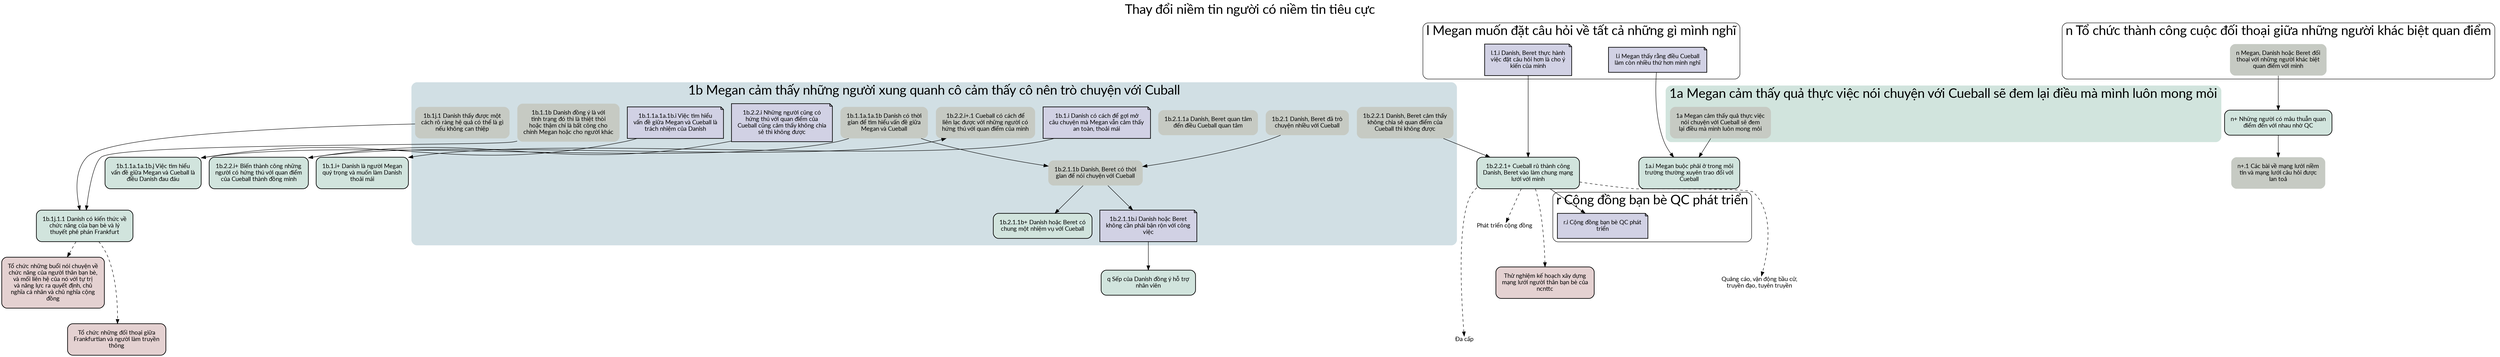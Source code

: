 digraph Ytuongtothon {
	graph [fontname=Lato,
		fontsize=30,
		label="Thay đổi niềm tin người có niềm tin tiêu cực",
		labelloc=t,
		overlap=false,
		sep=10,
		style=rounded
	];
	node [fillcolor="#c6cac3",
		fontname=Lato,
		margin=0.2,
		penwidth=1.5,
		shape=plaintext,
		style="filled, rounded"
	];
	edge [penwidth=1,
		style=""
	];
	subgraph cluster_branch_1b {
		graph [color="#D1DFE4",
			label="1b Megan cảm thấy những người xung quanh cô cảm thấy cô nên trò chuyện với Cuball",
			style="filled, rounded"
		];
		"1b.2.2.i+.1 Cueball có cách để liên lạc được với những người có hứng thú với quan điểm của mình"	[label="1b.2.2.i+.1 Cueball có cách để\nliên lạc được với những người có\nhứng thú với quan điểm của mình",
			penwidth=""];
		"1b.2.2.1 Danish, Beret cảm thấy không chia sẻ quan điểm của Cueball thì không được"	[label="1b.2.2.1 Danish, Beret cảm thấy\nkhông chia sẻ quan điểm của\nCueball thì không được",
			penwidth=""];
		"1b.2.1.1a Danish, Beret quan tâm đến điều Cueball quan tâm"	[label="1b.2.1.1a Danish, Beret quan tâm\nđến điều Cueball quan tâm",
			penwidth=""];
		"1b.2.1.1b Danish, Beret có thời gian để nói chuyện với Cueball"	[label="1b.2.1.1b Danish, Beret có thời\ngian để nói chuyện với Cueball",
			penwidth=""];
		"1b.2.1 Danish, Beret đã trò chuyện nhiều với Cueball"	[label="1b.2.1 Danish, Beret đã trò\nchuyện nhiều với Cueball",
			penwidth=""];
		"1b.1j.1 Danish thấy được một cách rõ ràng hệ quả có thể là gì nếu không can thiệp"	[label="1b.1j.1 Danish thấy được một\ncách rõ ràng hệ quả có thể là gì\nnếu không can thiệp",
			penwidth=""];
		"1b.1.1a.1a.1b Danish có thời gian để tìm hiểu vấn đề giữa Megan và Cueball"	[label="1b.1.1a.1a.1b Danish có thời\ngian để tìm hiểu vấn đề giữa\nMegan và Cueball",
			penwidth=""];
		"1b.1.1b Danish đồng ý là với tình trạng đó thì là thiệt thòi hoặc thậm chí là bất công cho chính Megan \
hoặc cho người khác"	[label="1b.1.1b Danish đồng ý là với\ntình trạng đó thì là thiệt thòi\nhoặc thậm chí là bất công cho\nchính Megan \
hoặc cho người khác",
			penwidth=""];
		"1b.2.1.1b+ Danish hoặc Beret có chung một nhiệm vụ với Cueball"	[fillcolor="#D1E4DD",
			label="1b.2.1.1b+ Danish hoặc Beret có\nchung một nhiệm vụ với Cueball",
			shape=box];
		"1b.2.2.i Những người cũng có hứng thú với quan điểm của Cueball cũng cảm thấy không chia sẻ thì không \
được"	[fillcolor="#D1D1E4",
			label="1b.2.2.i Những người cũng có\nhứng thú với quan điểm của\nCueball cũng cảm thấy không chia\nsẻ thì không \
được",
			shape=note];
		"1b.2.1.1b.i Danish hoặc Beret không cần phải bận rộn với công việc"	[fillcolor="#D1D1E4",
			label="1b.2.1.1b.i Danish hoặc Beret\nkhông cần phải bận rộn với công\nviệc",
			shape=note];
		"1b.1.1a.1a.1b.i Việc tìm hiểu vấn đề giữa Megan và Cueball là trách nhiệm của Danish"	[fillcolor="#D1D1E4",
			label="1b.1.1a.1a.1b.i Việc tìm hiểu\nvấn đề giữa Megan và Cueball là\ntrách nhiệm của Danish",
			shape=note];
		"1b.1.i Danish có cách để gợi mở câu chuyện mà Megan vẫn cảm thấy an toàn, thoải mái"	[fillcolor="#D1D1E4",
			label="1b.1.i Danish có cách để gợi mở\ncâu chuyện mà Megan vẫn cảm thấy\nan toàn, thoải mái",
			shape=note];
	}
	subgraph cluster_branch_1a {
		graph [color="#D1E4DD",
			label="1a Megan cảm thấy quả thực việc nói chuyện với Cueball sẽ đem lại điều mà mình luôn mong mỏi",
			style="filled, rounded"
		];
		"1a Megan cảm thấy quả thực việc nói chuyện với Cueball sẽ đem lại điều mà mình luôn mong mỏi"	[label="1a Megan cảm thấy quả thực việc\nnói chuyện với Cueball sẽ đem\nlại điều mà mình luôn mong mỏi",
			penwidth=""];
	}
	subgraph cluster_branch_l {
		graph [label="l Megan muốn đặt câu hỏi về tất cả những gì mình nghĩ"];
		"l.1.i Danish, Beret thực hành việc đặt câu hỏi hơn là cho ý kiến của mình"	[fillcolor="#D1D1E4",
			label="l.1.i Danish, Beret thực hành\nviệc đặt câu hỏi hơn là cho ý\nkiến của mình",
			shape=note];
		"l.i Megan thấy rằng điều Cueball làm còn nhiều thứ hơn mình nghĩ"	[fillcolor="#D1D1E4",
			label="l.i Megan thấy rằng điều Cueball\nlàm còn nhiều thứ hơn mình nghĩ",
			shape=note];
	}
	subgraph cluster_branch_r {
		graph [label="r Cộng đồng bạn bè QC phát triển"];
		"r.i Cộng đồng bạn bè QC phát triển"	[fillcolor="#D1D1E4",
			label="r.i Cộng đồng bạn bè QC phát\ntriển",
			shape=note];
	}
	subgraph cluster_branch_m {
		graph [label="m Những Megan trong friendlist QC sẽ làm điều tương tự"];
	}
	subgraph cluster_branch_p {
		graph [label="p Tổ chức thành công các buổi nói chuyện của người có chuyên môn"];
	}
	subgraph cluster_branch_i {
		graph [label="i Megan dám nói rằng \"tôi sẽ không để nỗi sợ chi phối mình\""];
	}
	subgraph cluster_branch_q {
		graph [label="q Các chủ doanh nghiệp đồng ý hỗ trợ nhân viên"];
	}
	subgraph cluster_branch_o {
		graph [label="o Tổ chức thành công những buổi chia sẻ vòng tròn"];
	}
	subgraph cluster_branch_k {
		graph [label="k Megan nghe được các câu chuyện của những người tương tự hoàn cảnh của mình"];
	}
	subgraph cluster_branch_n {
		graph [label="n Tổ chức thành công cuộc đối thoại giữa những người khác biệt quan điểm"];
		"n Megan, Danish hoặc Beret đối thoại với những người khác biệt quan điểm với mình"	[label="n Megan, Danish hoặc Beret đối\nthoại với những người khác biệt\nquan điểm với mình",
			penwidth=""];
	}
	subgraph cluster_branch_j {
		graph [label="j Megan sẽ không dựa vào cảm xúc để biện minh cho hành động của mình"];
	}
	"n+.1 Các bài về mạng lưới niềm tin và mạng lưới câu hỏi được lan toả"	[label="n+.1 Các bài về mạng lưới niềm\ntin và mạng lưới câu hỏi được\nlan toả",
		penwidth=""];
	"n+ Những người có mâu thuẫn quan điểm đến với nhau nhờ QC"	[fillcolor="#D1E4DD",
		label="n+ Những người có mâu thuẫn quan\nđiểm đến với nhau nhờ QC",
		shape=box];
	"n Megan, Danish hoặc Beret đối thoại với những người khác biệt quan điểm với mình" -> "n+ Những người có mâu thuẫn quan điểm đến với nhau nhờ QC"	[minlen=1];
	"1b.2.2.1+ Cueball rủ thành công Danish, Beret vào làm chung mạng lưới với mình"	[fillcolor="#D1E4DD",
		label="1b.2.2.1+ Cueball rủ thành công\nDanish, Beret vào làm chung mạng\nlưới với mình",
		shape=box];
	"1b.2.2.1 Danish, Beret cảm thấy không chia sẻ quan điểm của Cueball thì không được" -> "1b.2.2.1+ Cueball rủ thành công Danish, Beret vào làm chung mạng lưới với mình"	[minlen=1];
	"1b.2.1.1b Danish, Beret có thời gian để nói chuyện với Cueball" -> "1b.2.1.1b+ Danish hoặc Beret có chung một nhiệm vụ với Cueball"	[minlen=1];
	"1b.2.1.1b Danish, Beret có thời gian để nói chuyện với Cueball" -> "1b.2.1.1b.i Danish hoặc Beret không cần phải bận rộn với công việc";
	"1b.2.1 Danish, Beret đã trò chuyện nhiều với Cueball" -> "1b.2.1.1b Danish, Beret có thời gian để nói chuyện với Cueball"	[minlen=1];
	"1b.1j.1.1 Danish có kiến thức về chức năng của bạn bè và lý thuyết phê phán Frankfurt"	[fillcolor="#D1E4DD",
		label="1b.1j.1.1 Danish có kiến thức về\nchức năng của bạn bè và lý\nthuyết phê phán Frankfurt",
		shape=box];
	"1b.1j.1 Danish thấy được một cách rõ ràng hệ quả có thể là gì nếu không can thiệp" -> "1b.1j.1.1 Danish có kiến thức về chức năng của bạn bè và lý thuyết phê phán Frankfurt"	[minlen=1];
	"1b.1.1a.1a.1b Danish có thời gian để tìm hiểu vấn đề giữa Megan và Cueball" -> "1b.2.1.1b Danish, Beret có thời gian để nói chuyện với Cueball";
	"1b.1.1a.1a.1b.j Việc tìm hiểu vấn đề giữa Megan và Cueball là điều Danish đau đáu"	[fillcolor="#D1E4DD",
		label="1b.1.1a.1a.1b.j Việc tìm hiểu\nvấn đề giữa Megan và Cueball là\nđiều Danish đau đáu",
		shape=box];
	"1b.1.1a.1a.1b Danish có thời gian để tìm hiểu vấn đề giữa Megan và Cueball" -> "1b.1.1a.1a.1b.j Việc tìm hiểu vấn đề giữa Megan và Cueball là điều Danish đau đáu";
	"1b.1.1b Danish đồng ý là với tình trạng đó thì là thiệt thòi hoặc thậm chí là bất công cho chính Megan \
hoặc cho người khác" -> "1b.1j.1.1 Danish có kiến thức về chức năng của bạn bè và lý thuyết phê phán Frankfurt"	[minlen=2];
	"1a.i Megan buộc phải ở trong môi trường thường xuyên trao đổi với Cueball"	[fillcolor="#D1E4DD",
		label="1a.i Megan buộc phải ở trong môi\ntrường thường xuyên trao đổi với\nCueball",
		shape=box];
	"1a Megan cảm thấy quả thực việc nói chuyện với Cueball sẽ đem lại điều mà mình luôn mong mỏi" -> "1a.i Megan buộc phải ở trong môi trường thường xuyên trao đổi với Cueball"	[minlen=1];
	"n+ Những người có mâu thuẫn quan điểm đến với nhau nhờ QC" -> "n+.1 Các bài về mạng lưới niềm tin và mạng lưới câu hỏi được lan toả"	[minlen=1];
	"1b.2.2.1+ Cueball rủ thành công Danish, Beret vào làm chung mạng lưới với mình" -> "r.i Cộng đồng bạn bè QC phát triển"	[minlen=1];
	"Quảng cáo, vận động bầu cử, truyền đạo, tuyên truyền"	[fillcolor=white,
		label="Quảng cáo, vận động bầu cử,\ntruyền đạo, tuyên truyền",
		shape=plain];
	"1b.2.2.1+ Cueball rủ thành công Danish, Beret vào làm chung mạng lưới với mình" -> "Quảng cáo, vận động bầu cử, truyền đạo, tuyên truyền"	[minlen=2,
		style=dashed];
	"Đa cấp"	[fillcolor=white,
		label="Đa cấp",
		shape=plain];
	"1b.2.2.1+ Cueball rủ thành công Danish, Beret vào làm chung mạng lưới với mình" -> "Đa cấp"	[minlen=3,
		style=dashed];
	"Phát triển cộng đồng"	[fillcolor=white,
		label="Phát triển cộng đồng",
		shape=plain];
	"1b.2.2.1+ Cueball rủ thành công Danish, Beret vào làm chung mạng lưới với mình" -> "Phát triển cộng đồng"	[minlen=1,
		style=dashed];
	"Thử nghiệm kế hoạch xây dựng mạng lưới người thân bạn bè của ncnttc"	[fillcolor="#E4D1D1",
		label="Thử nghiệm kế hoạch xây dựng\nmạng lưới người thân bạn bè của\nncnttc",
		shape=polygon];
	"1b.2.2.1+ Cueball rủ thành công Danish, Beret vào làm chung mạng lưới với mình" -> "Thử nghiệm kế hoạch xây dựng mạng lưới người thân bạn bè của ncnttc"	[minlen=2,
		style=dashed];
	"1b.2.2.i+ Biến thành công những người có hứng thú với quan điểm của Cueball thành đồng minh"	[fillcolor="#D1E4DD",
		label="1b.2.2.i+ Biến thành công những\nngười có hứng thú với quan điểm\ncủa Cueball thành đồng minh",
		shape=box];
	"1b.2.2.i+ Biến thành công những người có hứng thú với quan điểm của Cueball thành đồng minh" -> "1b.2.2.i+.1 Cueball có cách để liên lạc được với những người có hứng thú với quan điểm của mình"	[minlen=1];
	"q Sếp của Danish đồng ý hỗ trợ nhân viên"	[fillcolor="#D1E4DD",
		label="q Sếp của Danish đồng ý hỗ trợ\nnhân viên",
		shape=box];
	"1b.1.i+ Danish là người Megan quý trọng và muốn làm Danish thoải mái"	[fillcolor="#D1E4DD",
		label="1b.1.i+ Danish là người Megan\nquý trọng và muốn làm Danish\nthoải mái",
		shape=box];
	"Tổ chức những buổi nói chuyện về chức năng của người thân bạn bè, và mối liên hệ của nó với \
tự trị và năng lực ra quyết định, chủ nghĩa cá nhân và chủ nghĩa cộng đồng"	[fillcolor="#E4D1D1",
		label="Tổ chức những buổi nói chuyện về\nchức năng của người thân bạn bè,\nvà mối liên hệ của nó với \
tự trị\nvà năng lực ra quyết định, chủ\nnghĩa cá nhân và chủ nghĩa cộng\nđồng",
		shape=polygon];
	"1b.1j.1.1 Danish có kiến thức về chức năng của bạn bè và lý thuyết phê phán Frankfurt" -> "Tổ chức những buổi nói chuyện về chức năng của người thân bạn bè, và mối liên hệ của nó với \
tự trị và năng lực ra quyết định, chủ nghĩa cá nhân và chủ nghĩa cộng đồng"	[minlen=1,
		style=dashed];
	"Tổ chức những đối thoại giữa Frankfurtian và người làm truyền thông"	[fillcolor="#E4D1D1",
		label="Tổ chức những đối thoại giữa\nFrankfurtian và người làm truyền\nthông",
		shape=polygon];
	"1b.1j.1.1 Danish có kiến thức về chức năng của bạn bè và lý thuyết phê phán Frankfurt" -> "Tổ chức những đối thoại giữa Frankfurtian và người làm truyền thông"	[minlen=2,
		style=dashed];
	"l.1.i Danish, Beret thực hành việc đặt câu hỏi hơn là cho ý kiến của mình" -> "1b.2.2.1+ Cueball rủ thành công Danish, Beret vào làm chung mạng lưới với mình"	[minlen=2];
	"l.i Megan thấy rằng điều Cueball làm còn nhiều thứ hơn mình nghĩ" -> "1a.i Megan buộc phải ở trong môi trường thường xuyên trao đổi với Cueball"	[minlen=2];
	"1b.2.2.i Những người cũng có hứng thú với quan điểm của Cueball cũng cảm thấy không chia sẻ thì không \
được" -> "1b.2.2.i+ Biến thành công những người có hứng thú với quan điểm của Cueball thành đồng minh"	[minlen=1];
	"1b.2.1.1b.i Danish hoặc Beret không cần phải bận rộn với công việc" -> "q Sếp của Danish đồng ý hỗ trợ nhân viên"	[minlen=1];
	"1b.1.1a.1a.1b.i Việc tìm hiểu vấn đề giữa Megan và Cueball là trách nhiệm của Danish" -> "1b.1.1a.1a.1b.j Việc tìm hiểu vấn đề giữa Megan và Cueball là điều Danish đau đáu"	[minlen=1];
	"1b.1.i Danish có cách để gợi mở câu chuyện mà Megan vẫn cảm thấy an toàn, thoải mái" -> "1b.1.i+ Danish là người Megan quý trọng và muốn làm Danish thoải mái";
}
